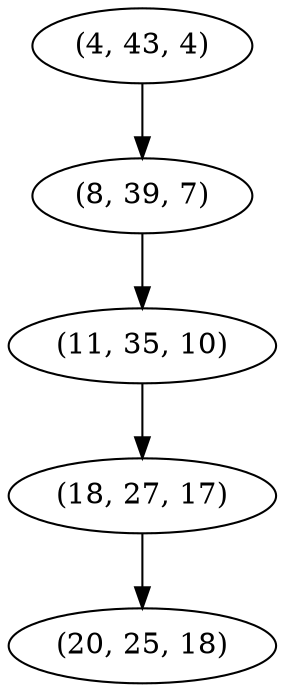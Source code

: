 digraph tree {
    "(4, 43, 4)";
    "(8, 39, 7)";
    "(11, 35, 10)";
    "(18, 27, 17)";
    "(20, 25, 18)";
    "(4, 43, 4)" -> "(8, 39, 7)";
    "(8, 39, 7)" -> "(11, 35, 10)";
    "(11, 35, 10)" -> "(18, 27, 17)";
    "(18, 27, 17)" -> "(20, 25, 18)";
}
